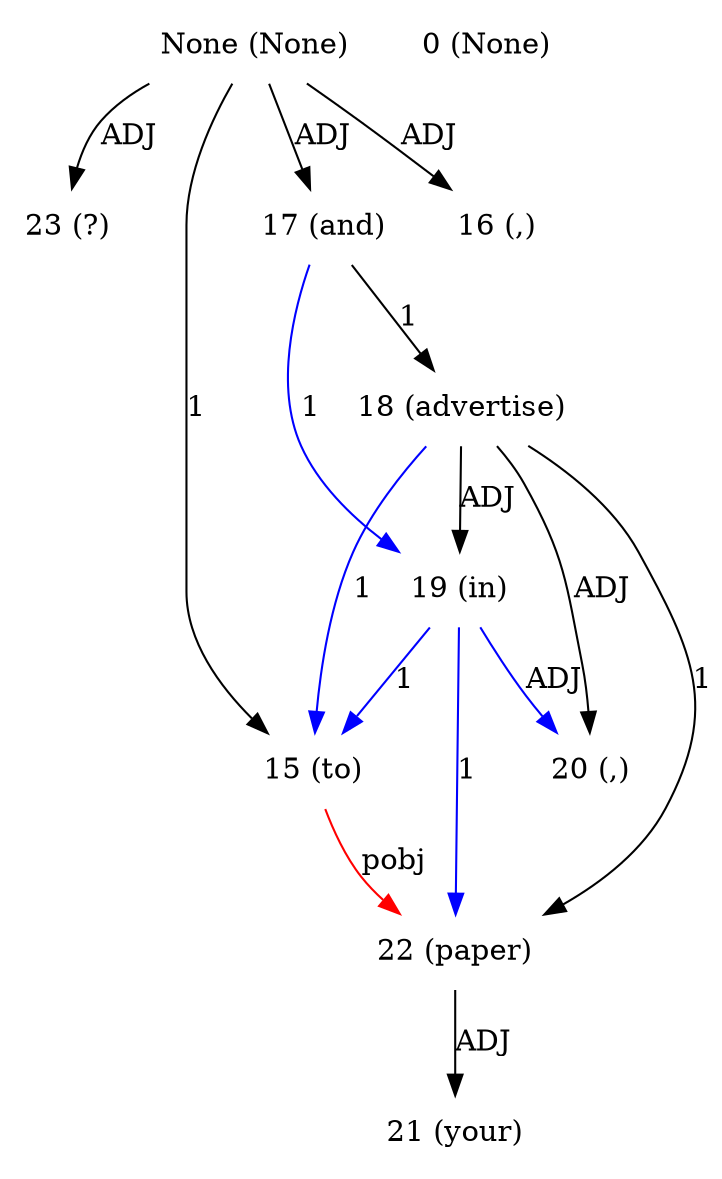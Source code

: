 digraph G{
edge [dir=forward]
node [shape=plaintext]

None [label="None (None)"]
None -> 23 [label="ADJ"]
None [label="None (None)"]
None -> 15 [label="1"]
None -> 16 [label="ADJ"]
None -> 17 [label="ADJ"]
0 [label="0 (None)"]
15 [label="15 (to)"]
16 [label="16 (,)"]
17 [label="17 (and)"]
17 -> 18 [label="1"]
17 -> 19 [label="1", color="blue"]
18 [label="18 (advertise)"]
18 -> 22 [label="1"]
18 -> 15 [label="1", color="blue"]
18 -> 19 [label="ADJ"]
18 -> 20 [label="ADJ"]
19 [label="19 (in)"]
19 -> 15 [label="1", color="blue"]
19 -> 22 [label="1", color="blue"]
19 -> 20 [label="ADJ", color="blue"]
20 [label="20 (,)"]
21 [label="21 (your)"]
22 [label="22 (paper)"]
15 -> 22 [label="pobj", color="red"]
22 -> 21 [label="ADJ"]
23 [label="23 (?)"]
}
